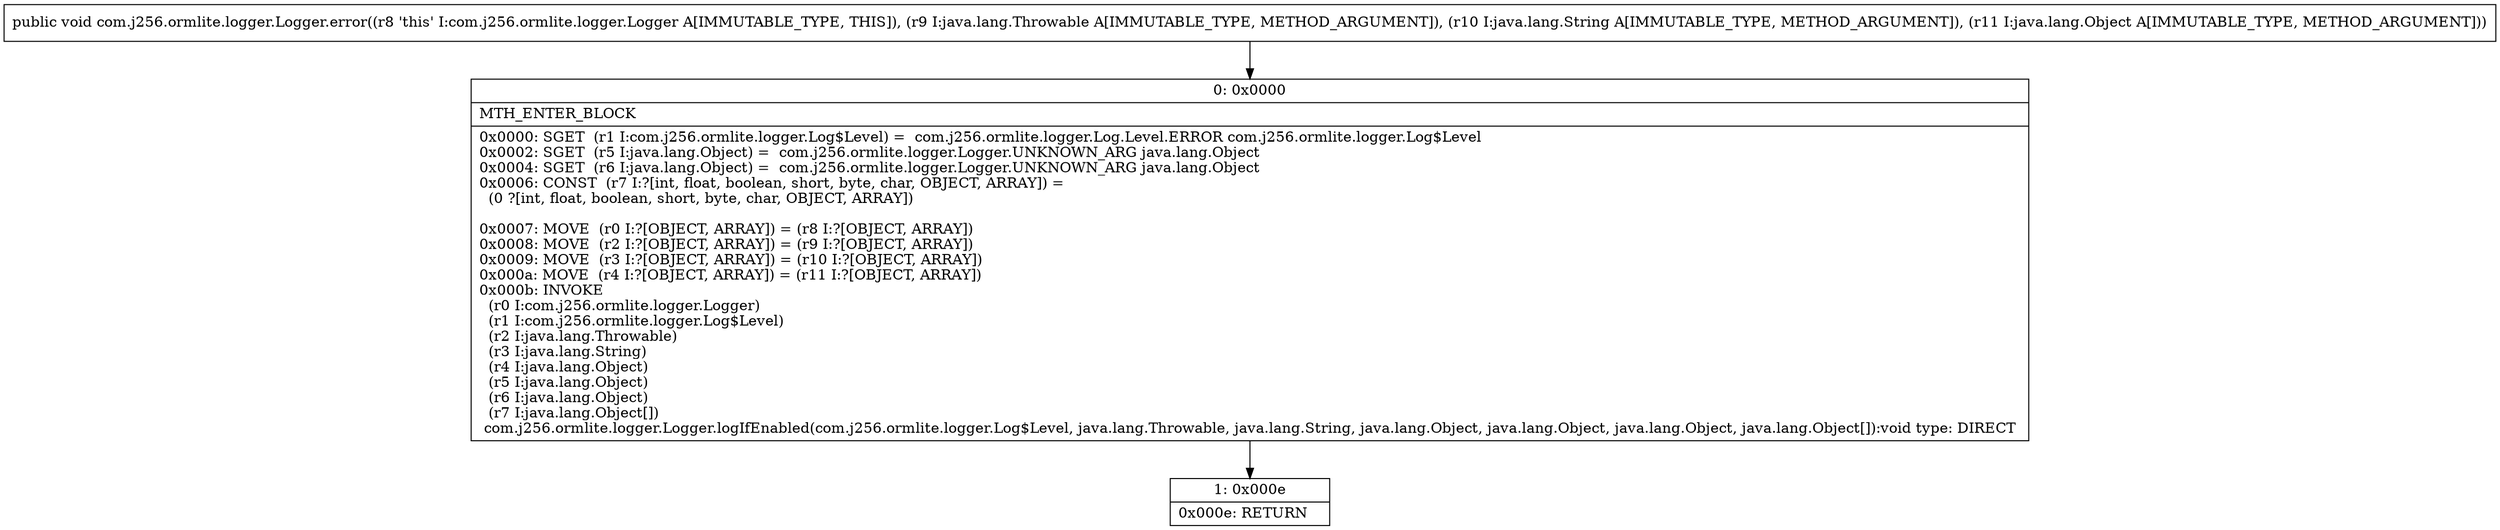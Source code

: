 digraph "CFG forcom.j256.ormlite.logger.Logger.error(Ljava\/lang\/Throwable;Ljava\/lang\/String;Ljava\/lang\/Object;)V" {
Node_0 [shape=record,label="{0\:\ 0x0000|MTH_ENTER_BLOCK\l|0x0000: SGET  (r1 I:com.j256.ormlite.logger.Log$Level) =  com.j256.ormlite.logger.Log.Level.ERROR com.j256.ormlite.logger.Log$Level \l0x0002: SGET  (r5 I:java.lang.Object) =  com.j256.ormlite.logger.Logger.UNKNOWN_ARG java.lang.Object \l0x0004: SGET  (r6 I:java.lang.Object) =  com.j256.ormlite.logger.Logger.UNKNOWN_ARG java.lang.Object \l0x0006: CONST  (r7 I:?[int, float, boolean, short, byte, char, OBJECT, ARRAY]) = \l  (0 ?[int, float, boolean, short, byte, char, OBJECT, ARRAY])\l \l0x0007: MOVE  (r0 I:?[OBJECT, ARRAY]) = (r8 I:?[OBJECT, ARRAY]) \l0x0008: MOVE  (r2 I:?[OBJECT, ARRAY]) = (r9 I:?[OBJECT, ARRAY]) \l0x0009: MOVE  (r3 I:?[OBJECT, ARRAY]) = (r10 I:?[OBJECT, ARRAY]) \l0x000a: MOVE  (r4 I:?[OBJECT, ARRAY]) = (r11 I:?[OBJECT, ARRAY]) \l0x000b: INVOKE  \l  (r0 I:com.j256.ormlite.logger.Logger)\l  (r1 I:com.j256.ormlite.logger.Log$Level)\l  (r2 I:java.lang.Throwable)\l  (r3 I:java.lang.String)\l  (r4 I:java.lang.Object)\l  (r5 I:java.lang.Object)\l  (r6 I:java.lang.Object)\l  (r7 I:java.lang.Object[])\l com.j256.ormlite.logger.Logger.logIfEnabled(com.j256.ormlite.logger.Log$Level, java.lang.Throwable, java.lang.String, java.lang.Object, java.lang.Object, java.lang.Object, java.lang.Object[]):void type: DIRECT \l}"];
Node_1 [shape=record,label="{1\:\ 0x000e|0x000e: RETURN   \l}"];
MethodNode[shape=record,label="{public void com.j256.ormlite.logger.Logger.error((r8 'this' I:com.j256.ormlite.logger.Logger A[IMMUTABLE_TYPE, THIS]), (r9 I:java.lang.Throwable A[IMMUTABLE_TYPE, METHOD_ARGUMENT]), (r10 I:java.lang.String A[IMMUTABLE_TYPE, METHOD_ARGUMENT]), (r11 I:java.lang.Object A[IMMUTABLE_TYPE, METHOD_ARGUMENT])) }"];
MethodNode -> Node_0;
Node_0 -> Node_1;
}

